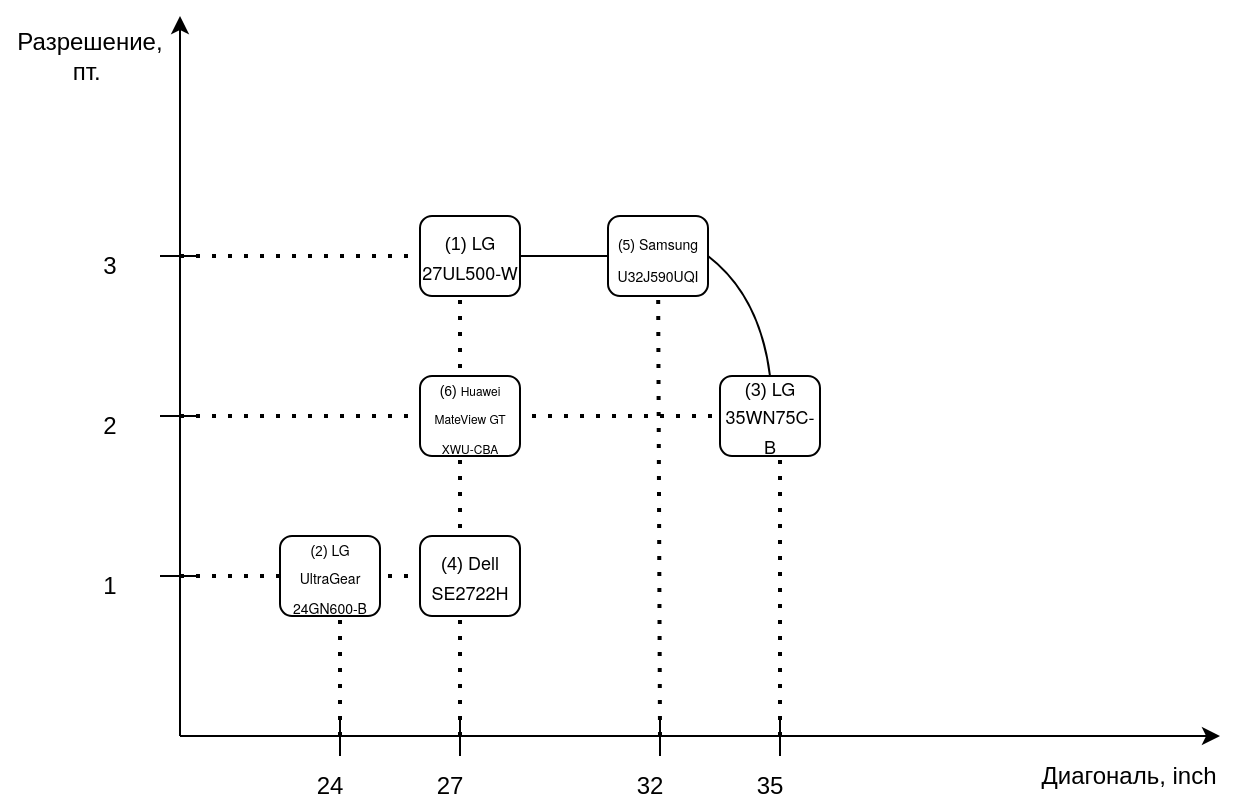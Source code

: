 <mxfile version="20.3.0" type="device"><diagram id="_0YNq9cy1GtSjzSTeizz" name="Page-1"><mxGraphModel dx="651" dy="441" grid="1" gridSize="10" guides="1" tooltips="1" connect="1" arrows="1" fold="1" page="1" pageScale="1" pageWidth="827" pageHeight="1169" math="0" shadow="0"><root><mxCell id="0"/><mxCell id="1" parent="0"/><mxCell id="RX7HljEbPbozh0z9PUcr-1" value="" style="endArrow=classic;html=1;rounded=0;" parent="1" edge="1"><mxGeometry width="50" height="50" relative="1" as="geometry"><mxPoint x="200" y="600" as="sourcePoint"/><mxPoint x="200" y="240" as="targetPoint"/></mxGeometry></mxCell><mxCell id="RX7HljEbPbozh0z9PUcr-2" value="" style="endArrow=classic;html=1;rounded=0;" parent="1" edge="1"><mxGeometry width="50" height="50" relative="1" as="geometry"><mxPoint x="200" y="600" as="sourcePoint"/><mxPoint x="720" y="600" as="targetPoint"/></mxGeometry></mxCell><mxCell id="RX7HljEbPbozh0z9PUcr-4" value="Диагональ, inch" style="text;html=1;strokeColor=none;fillColor=none;align=center;verticalAlign=middle;whiteSpace=wrap;rounded=0;" parent="1" vertex="1"><mxGeometry x="620" y="610" width="109" height="20" as="geometry"/></mxCell><mxCell id="RX7HljEbPbozh0z9PUcr-5" value="" style="endArrow=none;html=1;rounded=0;" parent="1" edge="1"><mxGeometry width="50" height="50" relative="1" as="geometry"><mxPoint x="280" y="590" as="sourcePoint"/><mxPoint x="280" y="610" as="targetPoint"/></mxGeometry></mxCell><mxCell id="RX7HljEbPbozh0z9PUcr-6" value="24" style="text;html=1;strokeColor=none;fillColor=none;align=center;verticalAlign=middle;whiteSpace=wrap;rounded=0;" parent="1" vertex="1"><mxGeometry x="260" y="620" width="30" height="10" as="geometry"/></mxCell><mxCell id="RX7HljEbPbozh0z9PUcr-7" value="" style="endArrow=none;html=1;rounded=0;" parent="1" edge="1"><mxGeometry width="50" height="50" relative="1" as="geometry"><mxPoint x="340" y="590" as="sourcePoint"/><mxPoint x="340" y="610" as="targetPoint"/></mxGeometry></mxCell><mxCell id="RX7HljEbPbozh0z9PUcr-8" value="27&lt;span style=&quot;color: rgba(0, 0, 0, 0); font-family: monospace; font-size: 0px; text-align: start;&quot;&gt;%3CmxGraphModel%3E%3Croot%3E%3CmxCell%20id%3D%220%22%2F%3E%3CmxCell%20id%3D%221%22%20parent%3D%220%22%2F%3E%3CmxCell%20id%3D%222%22%20value%3D%22%22%20style%3D%22endArrow%3Dnone%3Bhtml%3D1%3Brounded%3D0%3B%22%20edge%3D%221%22%20parent%3D%221%22%3E%3CmxGeometry%20width%3D%2250%22%20height%3D%2250%22%20relative%3D%221%22%20as%3D%22geometry%22%3E%3CmxPoint%20x%3D%22280%22%20y%3D%22590%22%20as%3D%22sourcePoint%22%2F%3E%3CmxPoint%20x%3D%22280%22%20y%3D%22610%22%20as%3D%22targetPoint%22%2F%3E%3C%2FmxGeometry%3E%3C%2FmxCell%3E%3CmxCell%20id%3D%223%22%20value%3D%2224%22%20style%3D%22text%3Bhtml%3D1%3BstrokeColor%3Dnone%3BfillColor%3Dnone%3Balign%3Dcenter%3BverticalAlign%3Dmiddle%3BwhiteSpace%3Dwrap%3Brounded%3D0%3B%22%20vertex%3D%221%22%20parent%3D%221%22%3E%3CmxGeometry%20x%3D%22260%22%20y%3D%22620%22%20width%3D%2230%22%20height%3D%2210%22%20as%3D%22geometry%22%2F%3E%3C%2FmxCell%3E%3C%2Froot%3E%3C%2FmxGraphModel%3E&lt;/span&gt;" style="text;html=1;strokeColor=none;fillColor=none;align=center;verticalAlign=middle;whiteSpace=wrap;rounded=0;" parent="1" vertex="1"><mxGeometry x="320" y="620" width="30" height="10" as="geometry"/></mxCell><mxCell id="RX7HljEbPbozh0z9PUcr-9" value="" style="endArrow=none;html=1;rounded=0;" parent="1" edge="1"><mxGeometry width="50" height="50" relative="1" as="geometry"><mxPoint x="440" y="590" as="sourcePoint"/><mxPoint x="440" y="610" as="targetPoint"/></mxGeometry></mxCell><mxCell id="RX7HljEbPbozh0z9PUcr-10" value="32" style="text;html=1;strokeColor=none;fillColor=none;align=center;verticalAlign=middle;whiteSpace=wrap;rounded=0;" parent="1" vertex="1"><mxGeometry x="420" y="620" width="30" height="10" as="geometry"/></mxCell><mxCell id="RX7HljEbPbozh0z9PUcr-11" value="" style="endArrow=none;html=1;rounded=0;" parent="1" edge="1"><mxGeometry width="50" height="50" relative="1" as="geometry"><mxPoint x="500" y="590" as="sourcePoint"/><mxPoint x="500" y="610" as="targetPoint"/></mxGeometry></mxCell><mxCell id="RX7HljEbPbozh0z9PUcr-12" value="35" style="text;html=1;strokeColor=none;fillColor=none;align=center;verticalAlign=middle;whiteSpace=wrap;rounded=0;" parent="1" vertex="1"><mxGeometry x="480" y="620" width="30" height="10" as="geometry"/></mxCell><mxCell id="RX7HljEbPbozh0z9PUcr-13" value="" style="endArrow=none;html=1;rounded=0;" parent="1" edge="1"><mxGeometry width="50" height="50" relative="1" as="geometry"><mxPoint x="190" y="520" as="sourcePoint"/><mxPoint x="210" y="520" as="targetPoint"/></mxGeometry></mxCell><mxCell id="RX7HljEbPbozh0z9PUcr-14" value="1" style="text;html=1;strokeColor=none;fillColor=none;align=center;verticalAlign=middle;whiteSpace=wrap;rounded=0;" parent="1" vertex="1"><mxGeometry x="150" y="520" width="30" height="10" as="geometry"/></mxCell><mxCell id="RX7HljEbPbozh0z9PUcr-15" value="" style="endArrow=none;html=1;rounded=0;" parent="1" edge="1"><mxGeometry width="50" height="50" relative="1" as="geometry"><mxPoint x="190" y="440" as="sourcePoint"/><mxPoint x="210" y="440" as="targetPoint"/></mxGeometry></mxCell><mxCell id="RX7HljEbPbozh0z9PUcr-16" value="2" style="text;html=1;strokeColor=none;fillColor=none;align=center;verticalAlign=middle;whiteSpace=wrap;rounded=0;" parent="1" vertex="1"><mxGeometry x="150" y="440" width="30" height="10" as="geometry"/></mxCell><mxCell id="RX7HljEbPbozh0z9PUcr-17" value="" style="endArrow=none;html=1;rounded=0;" parent="1" edge="1"><mxGeometry width="50" height="50" relative="1" as="geometry"><mxPoint x="190" y="360" as="sourcePoint"/><mxPoint x="210" y="360" as="targetPoint"/></mxGeometry></mxCell><mxCell id="RX7HljEbPbozh0z9PUcr-18" value="3" style="text;html=1;strokeColor=none;fillColor=none;align=center;verticalAlign=middle;whiteSpace=wrap;rounded=0;" parent="1" vertex="1"><mxGeometry x="150" y="360" width="30" height="10" as="geometry"/></mxCell><mxCell id="RX7HljEbPbozh0z9PUcr-20" value="" style="endArrow=none;dashed=1;html=1;dashPattern=1 3;strokeWidth=2;rounded=0;" parent="1" edge="1"><mxGeometry width="50" height="50" relative="1" as="geometry"><mxPoint x="340" y="600" as="sourcePoint"/><mxPoint x="340" y="360" as="targetPoint"/></mxGeometry></mxCell><mxCell id="RX7HljEbPbozh0z9PUcr-23" value="" style="endArrow=none;dashed=1;html=1;dashPattern=1 3;strokeWidth=2;rounded=0;fontSize=9;" parent="1" edge="1"><mxGeometry width="50" height="50" relative="1" as="geometry"><mxPoint x="280" y="600" as="sourcePoint"/><mxPoint x="280" y="520" as="targetPoint"/></mxGeometry></mxCell><mxCell id="RX7HljEbPbozh0z9PUcr-24" value="" style="endArrow=none;dashed=1;html=1;dashPattern=1 3;strokeWidth=2;rounded=0;fontSize=9;" parent="1" edge="1"><mxGeometry width="50" height="50" relative="1" as="geometry"><mxPoint x="200" y="520" as="sourcePoint"/><mxPoint x="340" y="520" as="targetPoint"/></mxGeometry></mxCell><mxCell id="RX7HljEbPbozh0z9PUcr-25" value="&lt;font style=&quot;font-size: 7px;&quot;&gt;&lt;font style=&quot;font-size: 7px;&quot;&gt;(2)&amp;nbsp;&lt;/font&gt;&lt;span style=&quot;font-family: &amp;quot;Helvetica Neue&amp;quot;; background-color: initial;&quot;&gt;LG UltraGear 24GN600-B&lt;/span&gt;&lt;/font&gt;" style="rounded=1;whiteSpace=wrap;html=1;" parent="1" vertex="1"><mxGeometry x="250" y="500" width="50" height="40" as="geometry"/></mxCell><mxCell id="RX7HljEbPbozh0z9PUcr-26" value="" style="endArrow=none;dashed=1;html=1;dashPattern=1 3;strokeWidth=2;rounded=0;fontSize=7;" parent="1" edge="1"><mxGeometry width="50" height="50" relative="1" as="geometry"><mxPoint x="500" y="600" as="sourcePoint"/><mxPoint x="500" y="440" as="targetPoint"/></mxGeometry></mxCell><mxCell id="RX7HljEbPbozh0z9PUcr-27" value="" style="endArrow=none;dashed=1;html=1;dashPattern=1 3;strokeWidth=2;rounded=0;fontSize=7;" parent="1" edge="1"><mxGeometry width="50" height="50" relative="1" as="geometry"><mxPoint x="200" y="440" as="sourcePoint"/><mxPoint x="500" y="440" as="targetPoint"/></mxGeometry></mxCell><mxCell id="RX7HljEbPbozh0z9PUcr-28" value="&lt;font style=&quot;font-size: 9px;&quot;&gt;&lt;font style=&quot;font-size: 9px;&quot;&gt;(3)&amp;nbsp;&lt;/font&gt;&lt;span style=&quot;font-family: &amp;quot;Helvetica Neue&amp;quot;; font-variant-ligatures: common-ligatures; background-color: initial;&quot;&gt;LG 35WN75C-B&lt;/span&gt;&lt;/font&gt;" style="rounded=1;whiteSpace=wrap;html=1;" parent="1" vertex="1"><mxGeometry x="470" y="420" width="50" height="40" as="geometry"/></mxCell><mxCell id="RX7HljEbPbozh0z9PUcr-30" value="&lt;font style=&quot;font-size: 9px;&quot;&gt;(4)&amp;nbsp;&lt;/font&gt;&lt;span style=&quot;font-family: &amp;quot;Helvetica Neue&amp;quot;; font-variant-ligatures: common-ligatures; background-color: initial; font-size: 9px;&quot;&gt;Dell SE2722H&lt;/span&gt;" style="rounded=1;whiteSpace=wrap;html=1;" parent="1" vertex="1"><mxGeometry x="320" y="500" width="50" height="40" as="geometry"/></mxCell><mxCell id="RX7HljEbPbozh0z9PUcr-22" value="&lt;font style=&quot;font-size: 9px;&quot;&gt;(1)&amp;nbsp;&lt;span style=&quot;font-family: &amp;quot;Helvetica Neue&amp;quot;; background-color: initial;&quot;&gt;LG 27UL500-W&lt;/span&gt;&lt;/font&gt;" style="rounded=1;whiteSpace=wrap;html=1;" parent="1" vertex="1"><mxGeometry x="320" y="340" width="50" height="40" as="geometry"/></mxCell><mxCell id="RX7HljEbPbozh0z9PUcr-31" value="" style="endArrow=none;dashed=1;html=1;dashPattern=1 3;strokeWidth=2;rounded=0;" parent="1" target="RX7HljEbPbozh0z9PUcr-22" edge="1"><mxGeometry width="50" height="50" relative="1" as="geometry"><mxPoint x="200" y="360" as="sourcePoint"/><mxPoint x="440" y="360" as="targetPoint"/></mxGeometry></mxCell><mxCell id="RX7HljEbPbozh0z9PUcr-36" value="" style="endArrow=none;dashed=1;html=1;dashPattern=1 3;strokeWidth=2;rounded=0;fontSize=9;startArrow=none;" parent="1" source="RX7HljEbPbozh0z9PUcr-32" edge="1"><mxGeometry width="50" height="50" relative="1" as="geometry"><mxPoint x="440" y="600" as="sourcePoint"/><mxPoint x="440" y="360" as="targetPoint"/></mxGeometry></mxCell><mxCell id="RX7HljEbPbozh0z9PUcr-32" value="&lt;font style=&quot;font-size: 7px;&quot;&gt;&lt;font style=&quot;font-size: 7px;&quot;&gt;(5)&amp;nbsp;&lt;/font&gt;&lt;/font&gt;&lt;font face=&quot;Helvetica Neue&quot;&gt;&lt;span style=&quot;font-size: 7px;&quot;&gt;Samsung U32J590UQI&lt;/span&gt;&lt;/font&gt;" style="rounded=1;whiteSpace=wrap;html=1;" parent="1" vertex="1"><mxGeometry x="414" y="340" width="50" height="40" as="geometry"/></mxCell><mxCell id="RX7HljEbPbozh0z9PUcr-37" value="" style="endArrow=none;dashed=1;html=1;dashPattern=1 3;strokeWidth=2;rounded=0;fontSize=9;" parent="1" target="RX7HljEbPbozh0z9PUcr-32" edge="1"><mxGeometry width="50" height="50" relative="1" as="geometry"><mxPoint x="440" y="600" as="sourcePoint"/><mxPoint x="440" y="360" as="targetPoint"/></mxGeometry></mxCell><mxCell id="RX7HljEbPbozh0z9PUcr-38" value="&lt;font style=&quot;font-size: 7px;&quot;&gt;&lt;font style=&quot;font-size: 7px;&quot;&gt;(6)&amp;nbsp;&lt;/font&gt;&lt;/font&gt;&lt;font style=&quot;font-size: 6px;&quot; face=&quot;Helvetica Neue&quot;&gt;Huawei MateView GT XWU-CBA&lt;/font&gt;" style="rounded=1;whiteSpace=wrap;html=1;" parent="1" vertex="1"><mxGeometry x="320" y="420" width="50" height="40" as="geometry"/></mxCell><mxCell id="RX7HljEbPbozh0z9PUcr-39" value="&lt;font style=&quot;font-size: 12px;&quot;&gt;Разрешение, пт.&amp;nbsp;&lt;/font&gt;" style="text;html=1;strokeColor=none;fillColor=none;align=center;verticalAlign=middle;whiteSpace=wrap;rounded=0;fontSize=6;" parent="1" vertex="1"><mxGeometry x="110" y="250" width="90" height="20" as="geometry"/></mxCell><mxCell id="RX7HljEbPbozh0z9PUcr-42" value="" style="curved=1;endArrow=none;html=1;rounded=0;fontSize=12;endFill=0;entryX=1;entryY=0.5;entryDx=0;entryDy=0;exitX=0.5;exitY=0;exitDx=0;exitDy=0;" parent="1" source="RX7HljEbPbozh0z9PUcr-28" target="RX7HljEbPbozh0z9PUcr-32" edge="1"><mxGeometry width="50" height="50" relative="1" as="geometry"><mxPoint x="470" y="410" as="sourcePoint"/><mxPoint x="420" y="420" as="targetPoint"/><Array as="points"><mxPoint x="490" y="380"/></Array></mxGeometry></mxCell><mxCell id="SYhe2eXxntzcF_hE8JSL-1" value="" style="endArrow=none;html=1;rounded=0;exitX=1;exitY=0.5;exitDx=0;exitDy=0;entryX=0;entryY=0.5;entryDx=0;entryDy=0;" edge="1" parent="1" source="RX7HljEbPbozh0z9PUcr-22" target="RX7HljEbPbozh0z9PUcr-32"><mxGeometry width="50" height="50" relative="1" as="geometry"><mxPoint x="360" y="450" as="sourcePoint"/><mxPoint x="410" y="400" as="targetPoint"/></mxGeometry></mxCell></root></mxGraphModel></diagram></mxfile>